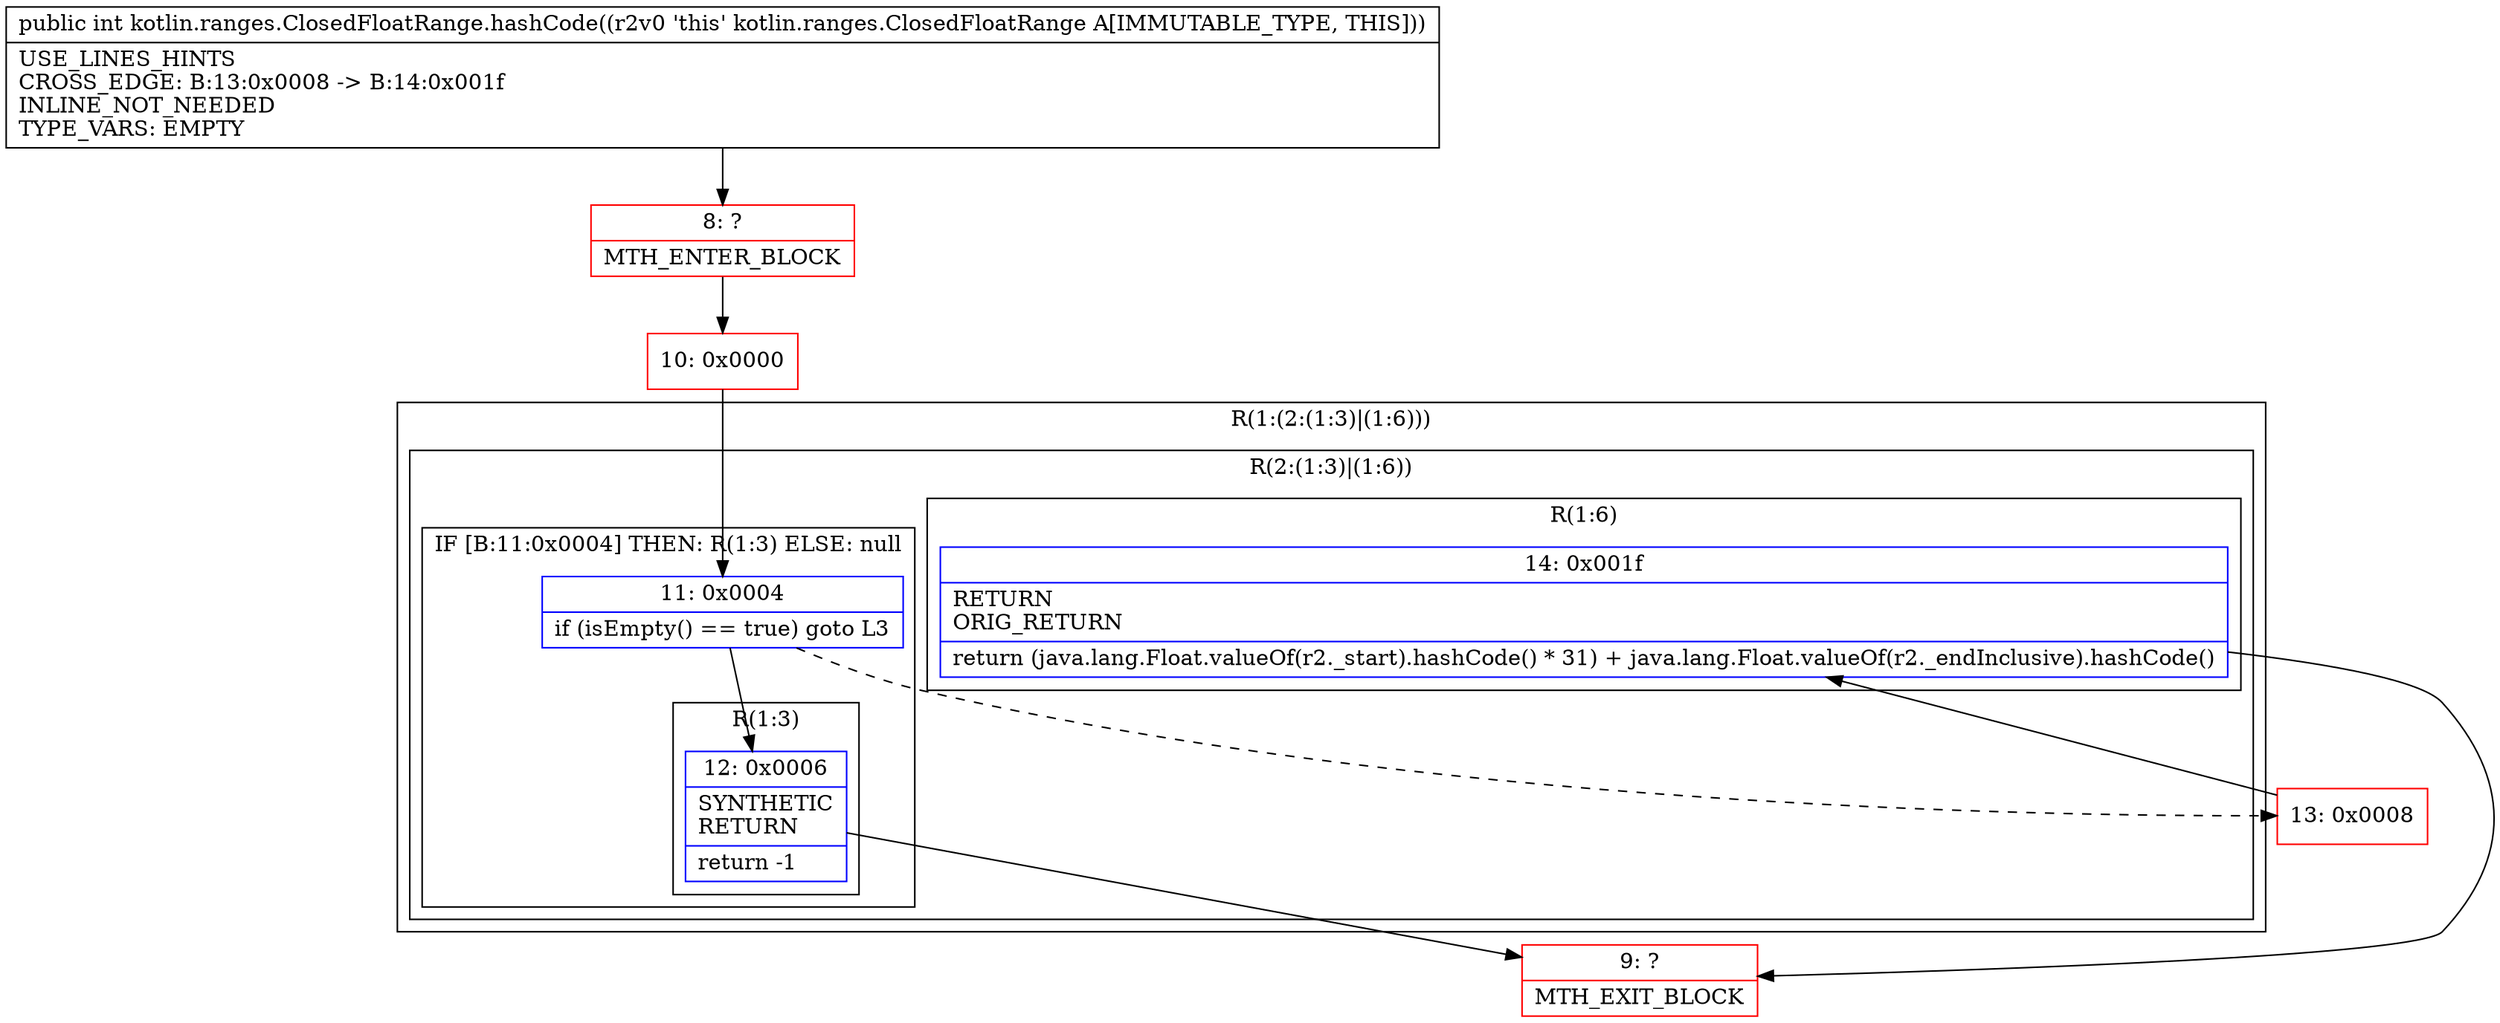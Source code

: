 digraph "CFG forkotlin.ranges.ClosedFloatRange.hashCode()I" {
subgraph cluster_Region_648181473 {
label = "R(1:(2:(1:3)|(1:6)))";
node [shape=record,color=blue];
subgraph cluster_Region_1549436259 {
label = "R(2:(1:3)|(1:6))";
node [shape=record,color=blue];
subgraph cluster_IfRegion_1178263478 {
label = "IF [B:11:0x0004] THEN: R(1:3) ELSE: null";
node [shape=record,color=blue];
Node_11 [shape=record,label="{11\:\ 0x0004|if (isEmpty() == true) goto L3\l}"];
subgraph cluster_Region_863147532 {
label = "R(1:3)";
node [shape=record,color=blue];
Node_12 [shape=record,label="{12\:\ 0x0006|SYNTHETIC\lRETURN\l|return \-1\l}"];
}
}
subgraph cluster_Region_106097661 {
label = "R(1:6)";
node [shape=record,color=blue];
Node_14 [shape=record,label="{14\:\ 0x001f|RETURN\lORIG_RETURN\l|return (java.lang.Float.valueOf(r2._start).hashCode() * 31) + java.lang.Float.valueOf(r2._endInclusive).hashCode()\l}"];
}
}
}
Node_8 [shape=record,color=red,label="{8\:\ ?|MTH_ENTER_BLOCK\l}"];
Node_10 [shape=record,color=red,label="{10\:\ 0x0000}"];
Node_9 [shape=record,color=red,label="{9\:\ ?|MTH_EXIT_BLOCK\l}"];
Node_13 [shape=record,color=red,label="{13\:\ 0x0008}"];
MethodNode[shape=record,label="{public int kotlin.ranges.ClosedFloatRange.hashCode((r2v0 'this' kotlin.ranges.ClosedFloatRange A[IMMUTABLE_TYPE, THIS]))  | USE_LINES_HINTS\lCROSS_EDGE: B:13:0x0008 \-\> B:14:0x001f\lINLINE_NOT_NEEDED\lTYPE_VARS: EMPTY\l}"];
MethodNode -> Node_8;Node_11 -> Node_12;
Node_11 -> Node_13[style=dashed];
Node_12 -> Node_9;
Node_14 -> Node_9;
Node_8 -> Node_10;
Node_10 -> Node_11;
Node_13 -> Node_14;
}

